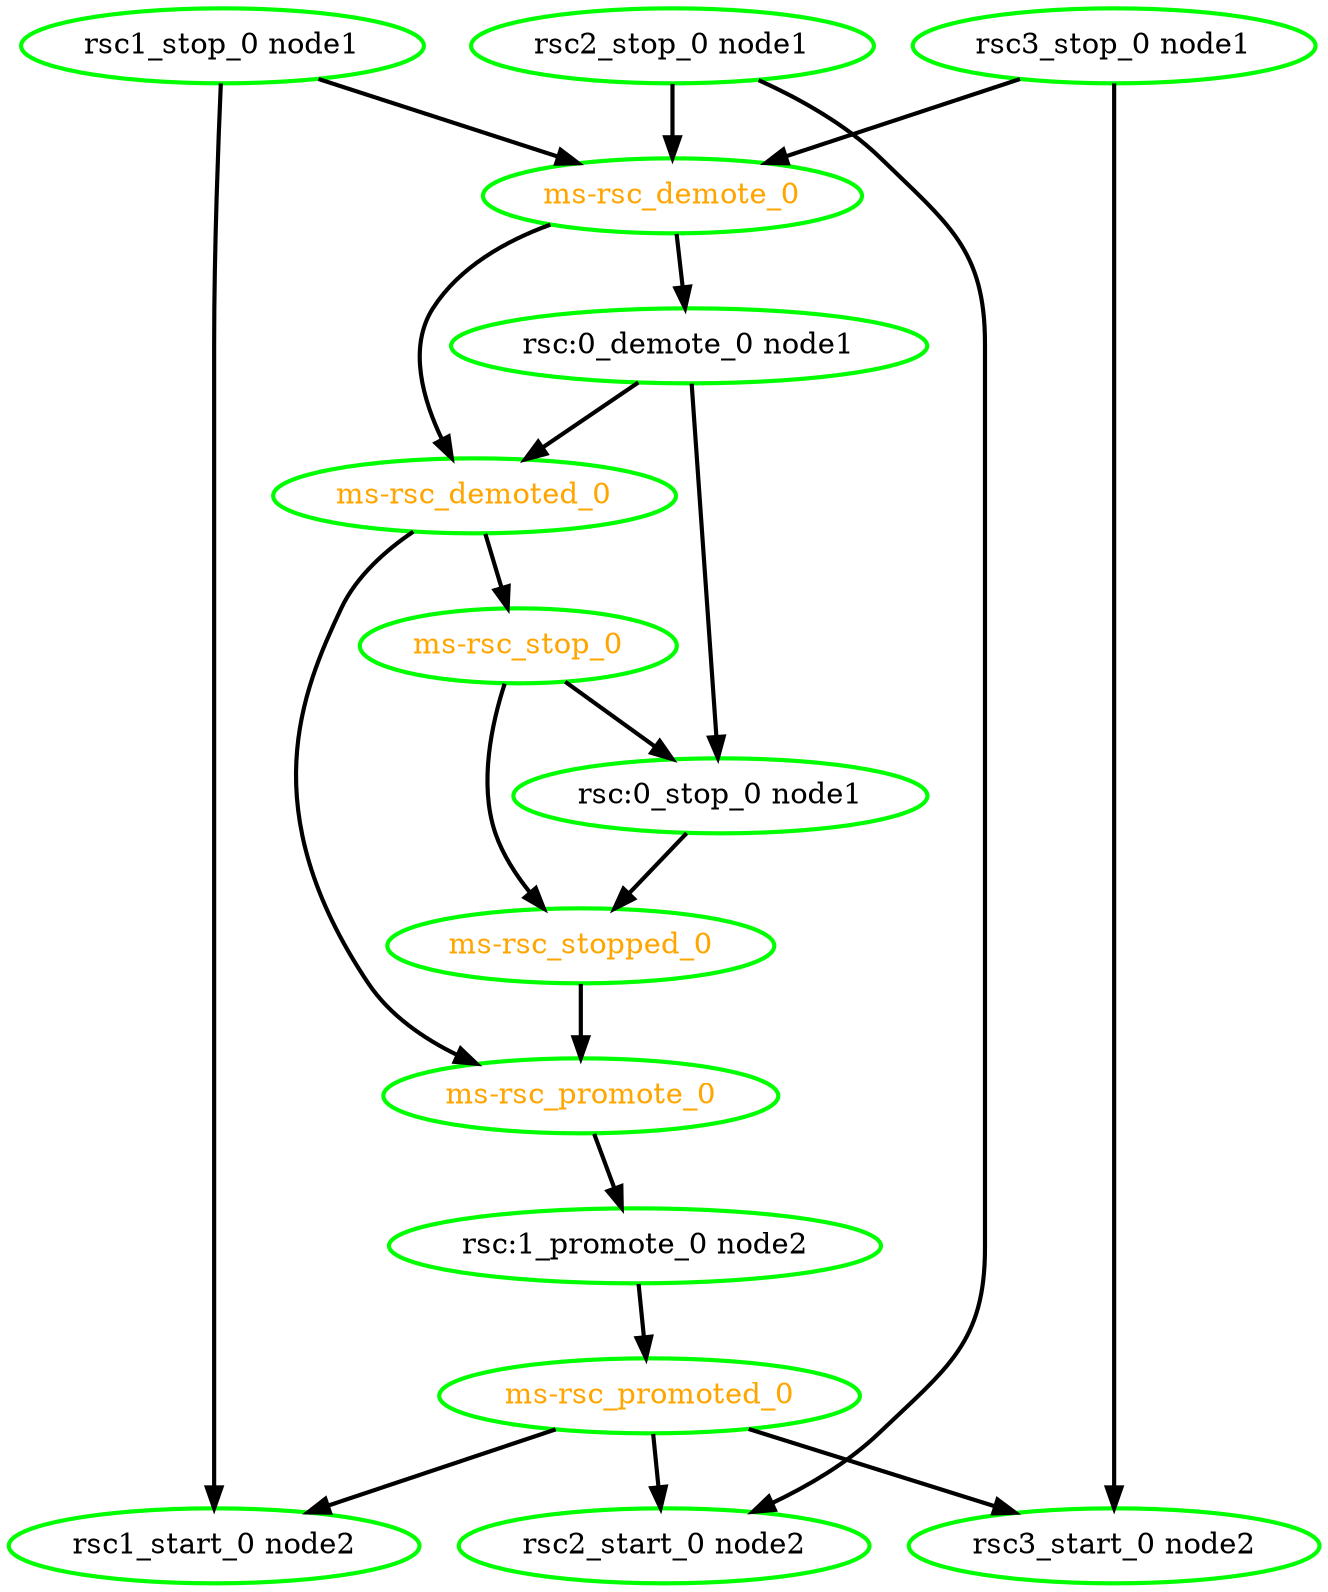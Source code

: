 digraph "g" {
"ms-rsc_demote_0" -> "ms-rsc_demoted_0" [ style = bold]
"ms-rsc_demote_0" -> "rsc:0_demote_0 node1" [ style = bold]
"ms-rsc_demote_0" [ style=bold color="green" fontcolor="orange" ]
"ms-rsc_demoted_0" -> "ms-rsc_promote_0" [ style = bold]
"ms-rsc_demoted_0" -> "ms-rsc_stop_0" [ style = bold]
"ms-rsc_demoted_0" [ style=bold color="green" fontcolor="orange" ]
"ms-rsc_promote_0" -> "rsc:1_promote_0 node2" [ style = bold]
"ms-rsc_promote_0" [ style=bold color="green" fontcolor="orange" ]
"ms-rsc_promoted_0" -> "rsc1_start_0 node2" [ style = bold]
"ms-rsc_promoted_0" -> "rsc2_start_0 node2" [ style = bold]
"ms-rsc_promoted_0" -> "rsc3_start_0 node2" [ style = bold]
"ms-rsc_promoted_0" [ style=bold color="green" fontcolor="orange" ]
"ms-rsc_stop_0" -> "ms-rsc_stopped_0" [ style = bold]
"ms-rsc_stop_0" -> "rsc:0_stop_0 node1" [ style = bold]
"ms-rsc_stop_0" [ style=bold color="green" fontcolor="orange" ]
"ms-rsc_stopped_0" -> "ms-rsc_promote_0" [ style = bold]
"ms-rsc_stopped_0" [ style=bold color="green" fontcolor="orange" ]
"rsc1_start_0 node2" [ style=bold color="green" fontcolor="black" ]
"rsc1_stop_0 node1" -> "ms-rsc_demote_0" [ style = bold]
"rsc1_stop_0 node1" -> "rsc1_start_0 node2" [ style = bold]
"rsc1_stop_0 node1" [ style=bold color="green" fontcolor="black" ]
"rsc2_start_0 node2" [ style=bold color="green" fontcolor="black" ]
"rsc2_stop_0 node1" -> "ms-rsc_demote_0" [ style = bold]
"rsc2_stop_0 node1" -> "rsc2_start_0 node2" [ style = bold]
"rsc2_stop_0 node1" [ style=bold color="green" fontcolor="black" ]
"rsc3_start_0 node2" [ style=bold color="green" fontcolor="black" ]
"rsc3_stop_0 node1" -> "ms-rsc_demote_0" [ style = bold]
"rsc3_stop_0 node1" -> "rsc3_start_0 node2" [ style = bold]
"rsc3_stop_0 node1" [ style=bold color="green" fontcolor="black" ]
"rsc:0_demote_0 node1" -> "ms-rsc_demoted_0" [ style = bold]
"rsc:0_demote_0 node1" -> "rsc:0_stop_0 node1" [ style = bold]
"rsc:0_demote_0 node1" [ style=bold color="green" fontcolor="black" ]
"rsc:0_stop_0 node1" -> "ms-rsc_stopped_0" [ style = bold]
"rsc:0_stop_0 node1" [ style=bold color="green" fontcolor="black" ]
"rsc:1_promote_0 node2" -> "ms-rsc_promoted_0" [ style = bold]
"rsc:1_promote_0 node2" [ style=bold color="green" fontcolor="black" ]
}
